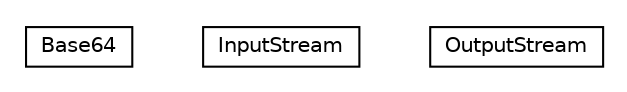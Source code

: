 #!/usr/local/bin/dot
#
# Class diagram 
# Generated by UMLGraph version R5_6-24-gf6e263 (http://www.umlgraph.org/)
#

digraph G {
	edge [fontname="Helvetica",fontsize=10,labelfontname="Helvetica",labelfontsize=10];
	node [fontname="Helvetica",fontsize=10,shape=plaintext];
	nodesep=0.25;
	ranksep=0.5;
	// org.universAAL.middleware.xsd.util.Base64
	c66301 [label=<<table title="org.universAAL.middleware.xsd.util.Base64" border="0" cellborder="1" cellspacing="0" cellpadding="2" port="p" href="./Base64.html">
		<tr><td><table border="0" cellspacing="0" cellpadding="1">
<tr><td align="center" balign="center"> Base64 </td></tr>
		</table></td></tr>
		</table>>, URL="./Base64.html", fontname="Helvetica", fontcolor="black", fontsize=10.0];
	// org.universAAL.middleware.xsd.util.Base64.InputStream
	c66302 [label=<<table title="org.universAAL.middleware.xsd.util.Base64.InputStream" border="0" cellborder="1" cellspacing="0" cellpadding="2" port="p" href="./Base64.InputStream.html">
		<tr><td><table border="0" cellspacing="0" cellpadding="1">
<tr><td align="center" balign="center"> InputStream </td></tr>
		</table></td></tr>
		</table>>, URL="./Base64.InputStream.html", fontname="Helvetica", fontcolor="black", fontsize=10.0];
	// org.universAAL.middleware.xsd.util.Base64.OutputStream
	c66303 [label=<<table title="org.universAAL.middleware.xsd.util.Base64.OutputStream" border="0" cellborder="1" cellspacing="0" cellpadding="2" port="p" href="./Base64.OutputStream.html">
		<tr><td><table border="0" cellspacing="0" cellpadding="1">
<tr><td align="center" balign="center"> OutputStream </td></tr>
		</table></td></tr>
		</table>>, URL="./Base64.OutputStream.html", fontname="Helvetica", fontcolor="black", fontsize=10.0];
}

